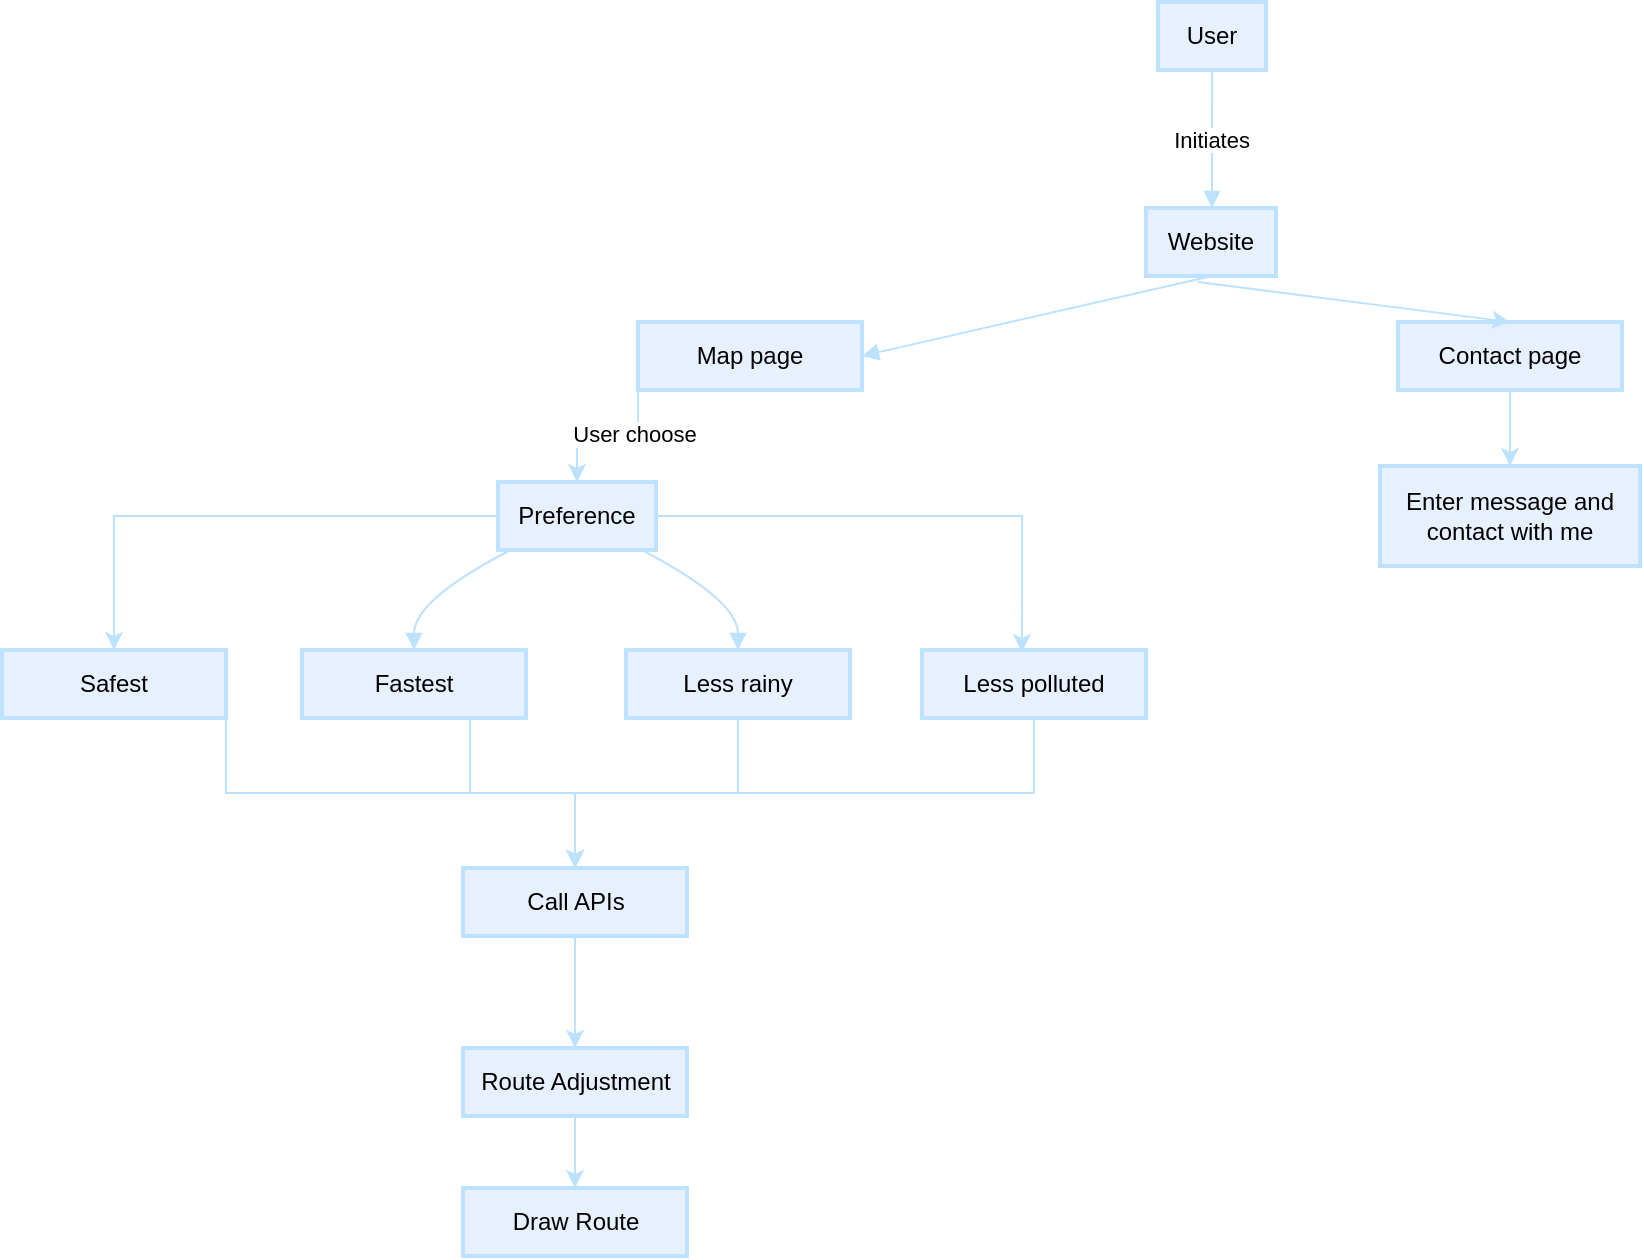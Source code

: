 <mxfile version="21.3.2" type="github">
  <diagram name="Page-1" id="qwOySn6tJD8barakOFcn">
    <mxGraphModel dx="1971" dy="2285" grid="1" gridSize="10" guides="1" tooltips="1" connect="1" arrows="1" fold="1" page="1" pageScale="1" pageWidth="827" pageHeight="1169" math="0" shadow="0">
      <root>
        <mxCell id="0" />
        <mxCell id="1" parent="0" />
        <mxCell id="2" value="User" style="whiteSpace=wrap;strokeWidth=2;fillColor=#E6F0FF;shadow=0;strokeColor=#BDE2FF;" parent="1" vertex="1">
          <mxGeometry x="110" y="-30" width="54" height="34" as="geometry" />
        </mxCell>
        <mxCell id="3" value="Website" style="whiteSpace=wrap;strokeWidth=2;fillColor=#E6F0FF;shadow=0;strokeColor=#BDE2FF;" parent="1" vertex="1">
          <mxGeometry x="104" y="73" width="65" height="34" as="geometry" />
        </mxCell>
        <mxCell id="KQxUjOLC_nhQ5g5sJeoj-12" style="edgeStyle=orthogonalEdgeStyle;rounded=0;orthogonalLoop=1;jettySize=auto;html=1;exitX=0;exitY=0.5;exitDx=0;exitDy=0;entryX=0.5;entryY=0;entryDx=0;entryDy=0;fillColor=#E6F0FF;shadow=0;strokeColor=#BDE2FF;" edge="1" parent="1" source="4" target="KQxUjOLC_nhQ5g5sJeoj-11">
          <mxGeometry relative="1" as="geometry" />
        </mxCell>
        <mxCell id="KQxUjOLC_nhQ5g5sJeoj-13" style="edgeStyle=orthogonalEdgeStyle;rounded=0;orthogonalLoop=1;jettySize=auto;html=1;exitX=1;exitY=0.5;exitDx=0;exitDy=0;entryX=0.446;entryY=0.029;entryDx=0;entryDy=0;entryPerimeter=0;fillColor=#E6F0FF;shadow=0;strokeColor=#BDE2FF;" edge="1" parent="1" source="4" target="KQxUjOLC_nhQ5g5sJeoj-10">
          <mxGeometry relative="1" as="geometry" />
        </mxCell>
        <mxCell id="4" value="Preference" style="whiteSpace=wrap;strokeWidth=2;fillColor=#E6F0FF;shadow=0;strokeColor=#BDE2FF;" parent="1" vertex="1">
          <mxGeometry x="-220" y="210" width="79" height="34" as="geometry" />
        </mxCell>
        <mxCell id="KQxUjOLC_nhQ5g5sJeoj-21" style="edgeStyle=orthogonalEdgeStyle;rounded=0;orthogonalLoop=1;jettySize=auto;html=1;exitX=0.75;exitY=1;exitDx=0;exitDy=0;entryX=0.5;entryY=0;entryDx=0;entryDy=0;fillColor=#E6F0FF;shadow=0;strokeColor=#BDE2FF;" edge="1" parent="1" source="5" target="KQxUjOLC_nhQ5g5sJeoj-16">
          <mxGeometry relative="1" as="geometry" />
        </mxCell>
        <mxCell id="5" value="Fastest" style="whiteSpace=wrap;strokeWidth=2;fillColor=#E6F0FF;shadow=0;strokeColor=#BDE2FF;" parent="1" vertex="1">
          <mxGeometry x="-318" y="294" width="112" height="34" as="geometry" />
        </mxCell>
        <mxCell id="KQxUjOLC_nhQ5g5sJeoj-22" style="edgeStyle=orthogonalEdgeStyle;rounded=0;orthogonalLoop=1;jettySize=auto;html=1;exitX=0.5;exitY=1;exitDx=0;exitDy=0;entryX=0.5;entryY=0;entryDx=0;entryDy=0;fillColor=#E6F0FF;shadow=0;strokeColor=#BDE2FF;" edge="1" parent="1" source="6" target="KQxUjOLC_nhQ5g5sJeoj-16">
          <mxGeometry relative="1" as="geometry" />
        </mxCell>
        <mxCell id="6" value="Less rainy" style="whiteSpace=wrap;strokeWidth=2;fillColor=#E6F0FF;shadow=0;strokeColor=#BDE2FF;" parent="1" vertex="1">
          <mxGeometry x="-156" y="294" width="112" height="34" as="geometry" />
        </mxCell>
        <mxCell id="7" value="Initiates" style="curved=1;startArrow=none;endArrow=block;exitX=0.501;exitY=1;entryX=0.508;entryY=0;fillColor=#E6F0FF;shadow=0;strokeColor=#BDE2FF;" parent="1" source="2" target="3" edge="1">
          <mxGeometry relative="1" as="geometry">
            <Array as="points" />
          </mxGeometry>
        </mxCell>
        <mxCell id="8" value="" style="curved=1;startArrow=none;endArrow=block;exitX=0.508;exitY=1;entryX=1;entryY=0.5;entryDx=0;entryDy=0;fillColor=#E6F0FF;shadow=0;strokeColor=#BDE2FF;" parent="1" source="3" target="KQxUjOLC_nhQ5g5sJeoj-28" edge="1">
          <mxGeometry relative="1" as="geometry">
            <Array as="points" />
          </mxGeometry>
        </mxCell>
        <mxCell id="9" value="" style="curved=1;startArrow=none;endArrow=block;exitX=0.079;exitY=1;entryX=0.5;entryY=0;fillColor=#E6F0FF;shadow=0;strokeColor=#BDE2FF;" parent="1" source="4" target="5" edge="1">
          <mxGeometry relative="1" as="geometry">
            <Array as="points">
              <mxPoint x="-262" y="269" />
            </Array>
          </mxGeometry>
        </mxCell>
        <mxCell id="10" value="" style="curved=1;startArrow=none;endArrow=block;exitX=0.909;exitY=1;entryX=0.5;entryY=0;fillColor=#E6F0FF;shadow=0;strokeColor=#BDE2FF;" parent="1" source="4" target="6" edge="1">
          <mxGeometry relative="1" as="geometry">
            <Array as="points">
              <mxPoint x="-100" y="269" />
            </Array>
          </mxGeometry>
        </mxCell>
        <mxCell id="KQxUjOLC_nhQ5g5sJeoj-23" style="edgeStyle=orthogonalEdgeStyle;rounded=0;orthogonalLoop=1;jettySize=auto;html=1;exitX=0.5;exitY=1;exitDx=0;exitDy=0;entryX=0.5;entryY=0;entryDx=0;entryDy=0;fillColor=#E6F0FF;shadow=0;strokeColor=#BDE2FF;" edge="1" parent="1" source="KQxUjOLC_nhQ5g5sJeoj-10" target="KQxUjOLC_nhQ5g5sJeoj-16">
          <mxGeometry relative="1" as="geometry" />
        </mxCell>
        <mxCell id="KQxUjOLC_nhQ5g5sJeoj-10" value="Less polluted" style="whiteSpace=wrap;strokeWidth=2;fillColor=#E6F0FF;shadow=0;strokeColor=#BDE2FF;" vertex="1" parent="1">
          <mxGeometry x="-8" y="294" width="112" height="34" as="geometry" />
        </mxCell>
        <mxCell id="KQxUjOLC_nhQ5g5sJeoj-17" style="edgeStyle=orthogonalEdgeStyle;rounded=0;orthogonalLoop=1;jettySize=auto;html=1;exitX=1;exitY=1;exitDx=0;exitDy=0;entryX=0.5;entryY=0;entryDx=0;entryDy=0;fillColor=#E6F0FF;shadow=0;strokeColor=#BDE2FF;" edge="1" parent="1" source="KQxUjOLC_nhQ5g5sJeoj-11" target="KQxUjOLC_nhQ5g5sJeoj-16">
          <mxGeometry relative="1" as="geometry" />
        </mxCell>
        <mxCell id="KQxUjOLC_nhQ5g5sJeoj-11" value="Safest" style="whiteSpace=wrap;strokeWidth=2;fillColor=#E6F0FF;shadow=0;strokeColor=#BDE2FF;" vertex="1" parent="1">
          <mxGeometry x="-468" y="294" width="112" height="34" as="geometry" />
        </mxCell>
        <mxCell id="KQxUjOLC_nhQ5g5sJeoj-25" style="edgeStyle=orthogonalEdgeStyle;rounded=0;orthogonalLoop=1;jettySize=auto;html=1;exitX=0.5;exitY=1;exitDx=0;exitDy=0;entryX=0.5;entryY=0;entryDx=0;entryDy=0;fillColor=#E6F0FF;shadow=0;strokeColor=#BDE2FF;" edge="1" parent="1" source="KQxUjOLC_nhQ5g5sJeoj-16" target="KQxUjOLC_nhQ5g5sJeoj-24">
          <mxGeometry relative="1" as="geometry" />
        </mxCell>
        <mxCell id="KQxUjOLC_nhQ5g5sJeoj-16" value="Call APIs" style="whiteSpace=wrap;strokeWidth=2;fillColor=#E6F0FF;shadow=0;strokeColor=#BDE2FF;" vertex="1" parent="1">
          <mxGeometry x="-237.5" y="403" width="112" height="34" as="geometry" />
        </mxCell>
        <mxCell id="KQxUjOLC_nhQ5g5sJeoj-27" style="edgeStyle=orthogonalEdgeStyle;rounded=0;orthogonalLoop=1;jettySize=auto;html=1;exitX=0.5;exitY=1;exitDx=0;exitDy=0;entryX=0.5;entryY=0;entryDx=0;entryDy=0;fillColor=#E6F0FF;shadow=0;strokeColor=#BDE2FF;" edge="1" parent="1" source="KQxUjOLC_nhQ5g5sJeoj-24" target="KQxUjOLC_nhQ5g5sJeoj-26">
          <mxGeometry relative="1" as="geometry" />
        </mxCell>
        <mxCell id="KQxUjOLC_nhQ5g5sJeoj-24" value="Route Adjustment" style="whiteSpace=wrap;strokeWidth=2;fillColor=#E6F0FF;shadow=0;strokeColor=#BDE2FF;" vertex="1" parent="1">
          <mxGeometry x="-237.5" y="493" width="112" height="34" as="geometry" />
        </mxCell>
        <mxCell id="KQxUjOLC_nhQ5g5sJeoj-26" value="Draw Route" style="whiteSpace=wrap;strokeWidth=2;fillColor=#E6F0FF;shadow=0;strokeColor=#BDE2FF;" vertex="1" parent="1">
          <mxGeometry x="-237.5" y="563" width="112" height="34" as="geometry" />
        </mxCell>
        <mxCell id="KQxUjOLC_nhQ5g5sJeoj-29" style="edgeStyle=orthogonalEdgeStyle;rounded=0;orthogonalLoop=1;jettySize=auto;html=1;exitX=0;exitY=1;exitDx=0;exitDy=0;entryX=0.5;entryY=0;entryDx=0;entryDy=0;fillColor=#E6F0FF;shadow=0;strokeColor=#BDE2FF;" edge="1" parent="1" source="KQxUjOLC_nhQ5g5sJeoj-28" target="4">
          <mxGeometry relative="1" as="geometry" />
        </mxCell>
        <mxCell id="KQxUjOLC_nhQ5g5sJeoj-30" value="User choose" style="edgeLabel;html=1;align=center;verticalAlign=middle;resizable=0;points=[];fillColor=#E6F0FF;shadow=0;strokeColor=#BDE2FF;" vertex="1" connectable="0" parent="KQxUjOLC_nhQ5g5sJeoj-29">
          <mxGeometry x="-0.346" y="-1" relative="1" as="geometry">
            <mxPoint as="offset" />
          </mxGeometry>
        </mxCell>
        <mxCell id="KQxUjOLC_nhQ5g5sJeoj-28" value="Map page" style="whiteSpace=wrap;strokeWidth=2;fillColor=#E6F0FF;shadow=0;strokeColor=#BDE2FF;" vertex="1" parent="1">
          <mxGeometry x="-150" y="130" width="112" height="34" as="geometry" />
        </mxCell>
        <mxCell id="KQxUjOLC_nhQ5g5sJeoj-35" style="edgeStyle=orthogonalEdgeStyle;rounded=0;orthogonalLoop=1;jettySize=auto;html=1;exitX=0.5;exitY=1;exitDx=0;exitDy=0;entryX=0.5;entryY=0;entryDx=0;entryDy=0;fillColor=#E6F0FF;shadow=0;strokeColor=#BDE2FF;" edge="1" parent="1" source="KQxUjOLC_nhQ5g5sJeoj-31" target="KQxUjOLC_nhQ5g5sJeoj-34">
          <mxGeometry relative="1" as="geometry" />
        </mxCell>
        <mxCell id="KQxUjOLC_nhQ5g5sJeoj-31" value="Contact page" style="whiteSpace=wrap;strokeWidth=2;fillColor=#E6F0FF;shadow=0;strokeColor=#BDE2FF;" vertex="1" parent="1">
          <mxGeometry x="230" y="130" width="112" height="34" as="geometry" />
        </mxCell>
        <mxCell id="KQxUjOLC_nhQ5g5sJeoj-33" value="" style="endArrow=classic;html=1;rounded=0;entryX=0.5;entryY=0;entryDx=0;entryDy=0;fillColor=#E6F0FF;shadow=0;strokeColor=#BDE2FF;" edge="1" parent="1" target="KQxUjOLC_nhQ5g5sJeoj-31">
          <mxGeometry width="50" height="50" relative="1" as="geometry">
            <mxPoint x="130" y="110" as="sourcePoint" />
            <mxPoint x="80" y="320" as="targetPoint" />
          </mxGeometry>
        </mxCell>
        <mxCell id="KQxUjOLC_nhQ5g5sJeoj-34" value="Enter message and contact with me" style="whiteSpace=wrap;strokeWidth=2;fillColor=#E6F0FF;shadow=0;strokeColor=#BDE2FF;" vertex="1" parent="1">
          <mxGeometry x="221" y="202" width="130" height="50" as="geometry" />
        </mxCell>
      </root>
    </mxGraphModel>
  </diagram>
</mxfile>

